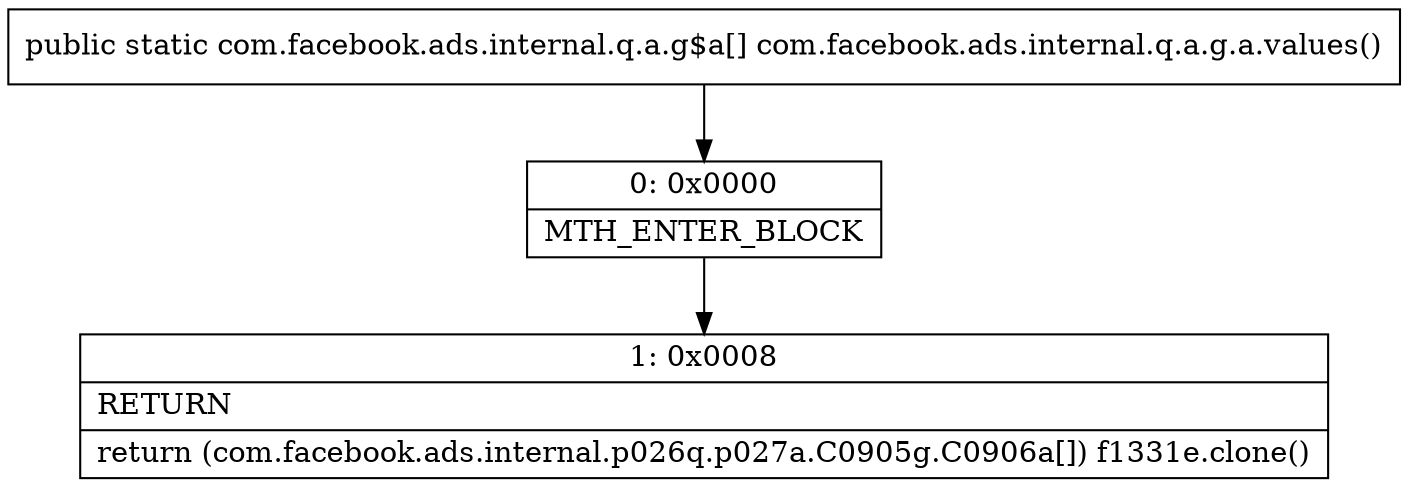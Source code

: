 digraph "CFG forcom.facebook.ads.internal.q.a.g.a.values()[Lcom\/facebook\/ads\/internal\/q\/a\/g$a;" {
Node_0 [shape=record,label="{0\:\ 0x0000|MTH_ENTER_BLOCK\l}"];
Node_1 [shape=record,label="{1\:\ 0x0008|RETURN\l|return (com.facebook.ads.internal.p026q.p027a.C0905g.C0906a[]) f1331e.clone()\l}"];
MethodNode[shape=record,label="{public static com.facebook.ads.internal.q.a.g$a[] com.facebook.ads.internal.q.a.g.a.values() }"];
MethodNode -> Node_0;
Node_0 -> Node_1;
}

